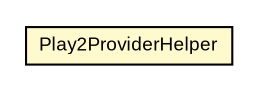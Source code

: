 #!/usr/local/bin/dot
#
# Class diagram 
# Generated by UMLGraph version R5_6-24-gf6e263 (http://www.umlgraph.org/)
#

digraph G {
	edge [fontname="arial",fontsize=10,labelfontname="arial",labelfontsize=10];
	node [fontname="arial",fontsize=10,shape=plaintext];
	nodesep=0.25;
	ranksep=0.5;
	// com.google.code.play2.provider.api.Play2ProviderHelper
	c202 [label=<<table title="com.google.code.play2.provider.api.Play2ProviderHelper" border="0" cellborder="1" cellspacing="0" cellpadding="2" port="p" bgcolor="lemonChiffon" href="./Play2ProviderHelper.html">
		<tr><td><table border="0" cellspacing="0" cellpadding="1">
<tr><td align="center" balign="center"> Play2ProviderHelper </td></tr>
		</table></td></tr>
		</table>>, URL="./Play2ProviderHelper.html", fontname="arial", fontcolor="black", fontsize=9.0];
}

